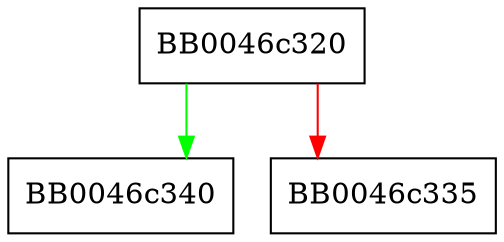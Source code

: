 digraph ui_close {
  node [shape="box"];
  graph [splines=ortho];
  BB0046c320 -> BB0046c340 [color="green"];
  BB0046c320 -> BB0046c335 [color="red"];
}